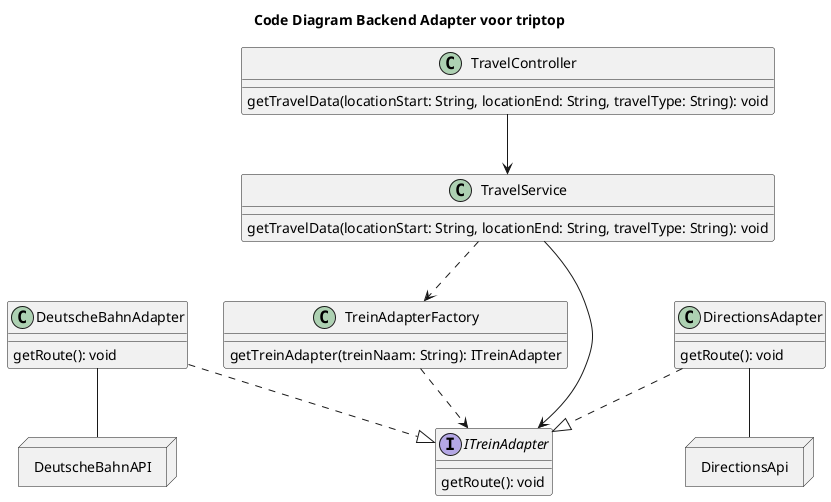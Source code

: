 @startuml
'https://plantuml.com/class-diagram
title Code Diagram Backend Adapter voor triptop

class TravelController{
    getTravelData(locationStart: String, locationEnd: String, travelType: String): void
}
class TravelService{
    getTravelData(locationStart: String, locationEnd: String, travelType: String): void
}
class TreinAdapterFactory
{
    getTreinAdapter(treinNaam: String): ITreinAdapter
}

interface ITreinAdapter{
   getRoute(): void
}
class DirectionsAdapter{
 getRoute(): void
}
class DeutscheBahnAdapter{
  getRoute(): void
}



TravelController --> TravelService
TravelService --> ITreinAdapter
TravelService ..> TreinAdapterFactory
DirectionsAdapter..|> ITreinAdapter
DeutscheBahnAdapter ..|> ITreinAdapter
TreinAdapterFactory ..> ITreinAdapter

node DeutscheBahnAPI as "DeutscheBahnAPI"{
   }

node DirectionsApi as "DirectionsApi"{
   }

DirectionsAdapter -- DirectionsApi
DeutscheBahnAdapter -- DeutscheBahnAPI
@enduml